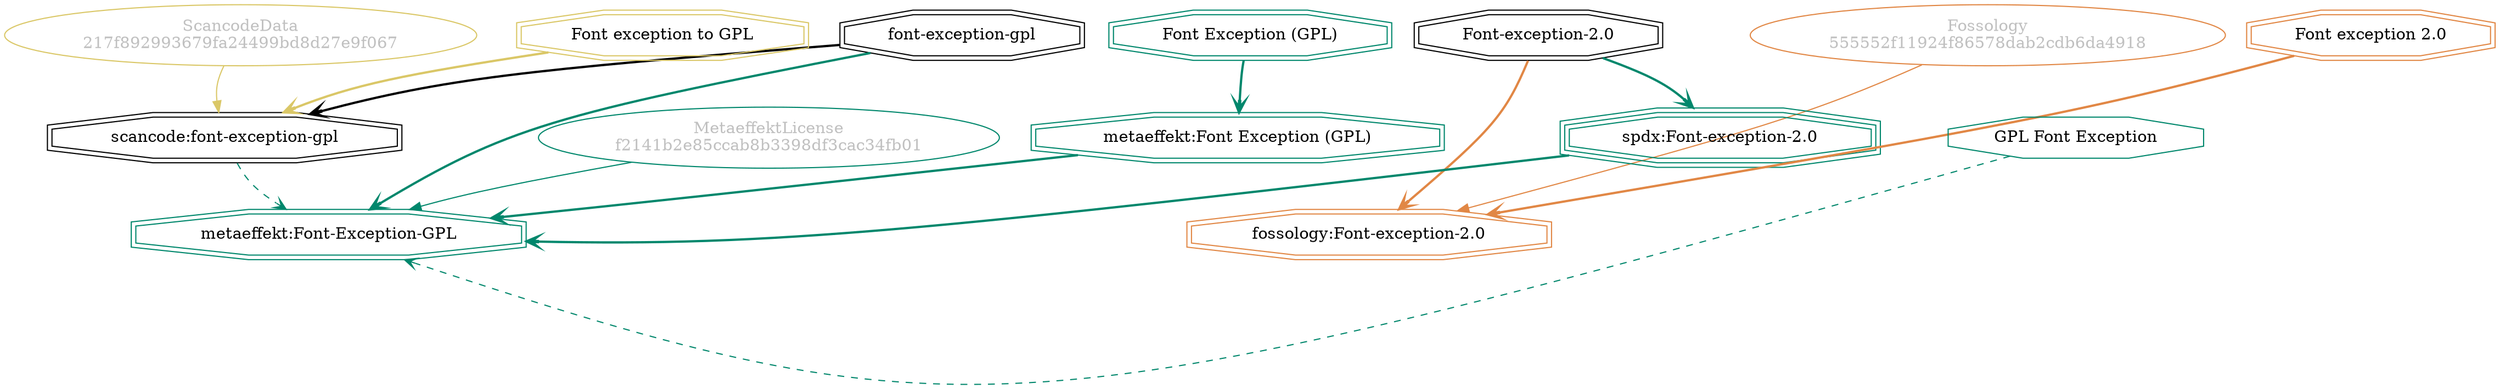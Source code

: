 strict digraph {
    node [shape=box];
    graph [splines=curved];
    15475 [label="ScancodeData\n217f892993679fa24499bd8d27e9f067"
          ,fontcolor=gray
          ,color="#dac767"
          ,fillcolor="beige;1"
          ,shape=ellipse];
    15476 [label="scancode:font-exception-gpl"
          ,shape=doubleoctagon];
    15477 [label="font-exception-gpl"
          ,shape=doubleoctagon];
    15478 [label="Font exception to GPL"
          ,color="#dac767"
          ,shape=doubleoctagon];
    27652 [label="Fossology\n555552f11924f86578dab2cdb6da4918"
          ,fontcolor=gray
          ,color="#e18745"
          ,fillcolor="beige;1"
          ,shape=ellipse];
    27653 [label="fossology:Font-exception-2.0"
          ,color="#e18745"
          ,shape=doubleoctagon];
    27654 [label="Font-exception-2.0"
          ,shape=doubleoctagon];
    27655 [label="Font exception 2.0"
          ,color="#e18745"
          ,shape=doubleoctagon];
    42042 [label="MetaeffektLicense\nf2141b2e85ccab8b3398df3cac34fb01"
          ,fontcolor=gray
          ,color="#00876c"
          ,fillcolor="beige;1"
          ,shape=ellipse];
    42043 [label="metaeffekt:Font-Exception-GPL"
          ,color="#00876c"
          ,shape=doubleoctagon];
    42044 [label="metaeffekt:Font Exception (GPL)"
          ,color="#00876c"
          ,shape=doubleoctagon];
    42045 [label="Font Exception (GPL)"
          ,color="#00876c"
          ,shape=doubleoctagon];
    42046 [label="spdx:Font-exception-2.0"
          ,color="#00876c"
          ,shape=tripleoctagon];
    42047 [label="GPL Font Exception"
          ,color="#00876c"
          ,shape=octagon];
    15475 -> 15476 [weight=0.5
                   ,color="#dac767"];
    15476 -> 42043 [style=dashed
                   ,arrowhead=vee
                   ,weight=0.5
                   ,color="#00876c"];
    15477 -> 15476 [style=bold
                   ,arrowhead=vee
                   ,weight=0.7];
    15477 -> 42043 [style=bold
                   ,arrowhead=vee
                   ,weight=0.7
                   ,color="#00876c"];
    15478 -> 15476 [style=bold
                   ,arrowhead=vee
                   ,weight=0.7
                   ,color="#dac767"];
    27652 -> 27653 [weight=0.5
                   ,color="#e18745"];
    27654 -> 27653 [style=bold
                   ,arrowhead=vee
                   ,weight=0.7
                   ,color="#e18745"];
    27654 -> 42046 [style=bold
                   ,arrowhead=vee
                   ,weight=0.7
                   ,color="#00876c"];
    27655 -> 27653 [style=bold
                   ,arrowhead=vee
                   ,weight=0.7
                   ,color="#e18745"];
    42042 -> 42043 [weight=0.5
                   ,color="#00876c"];
    42044 -> 42043 [style=bold
                   ,arrowhead=vee
                   ,weight=0.7
                   ,color="#00876c"];
    42045 -> 42044 [style=bold
                   ,arrowhead=vee
                   ,weight=0.7
                   ,color="#00876c"];
    42046 -> 42043 [style=bold
                   ,arrowhead=vee
                   ,weight=0.7
                   ,color="#00876c"];
    42047 -> 42043 [style=dashed
                   ,arrowhead=vee
                   ,weight=0.5
                   ,color="#00876c"];
}
